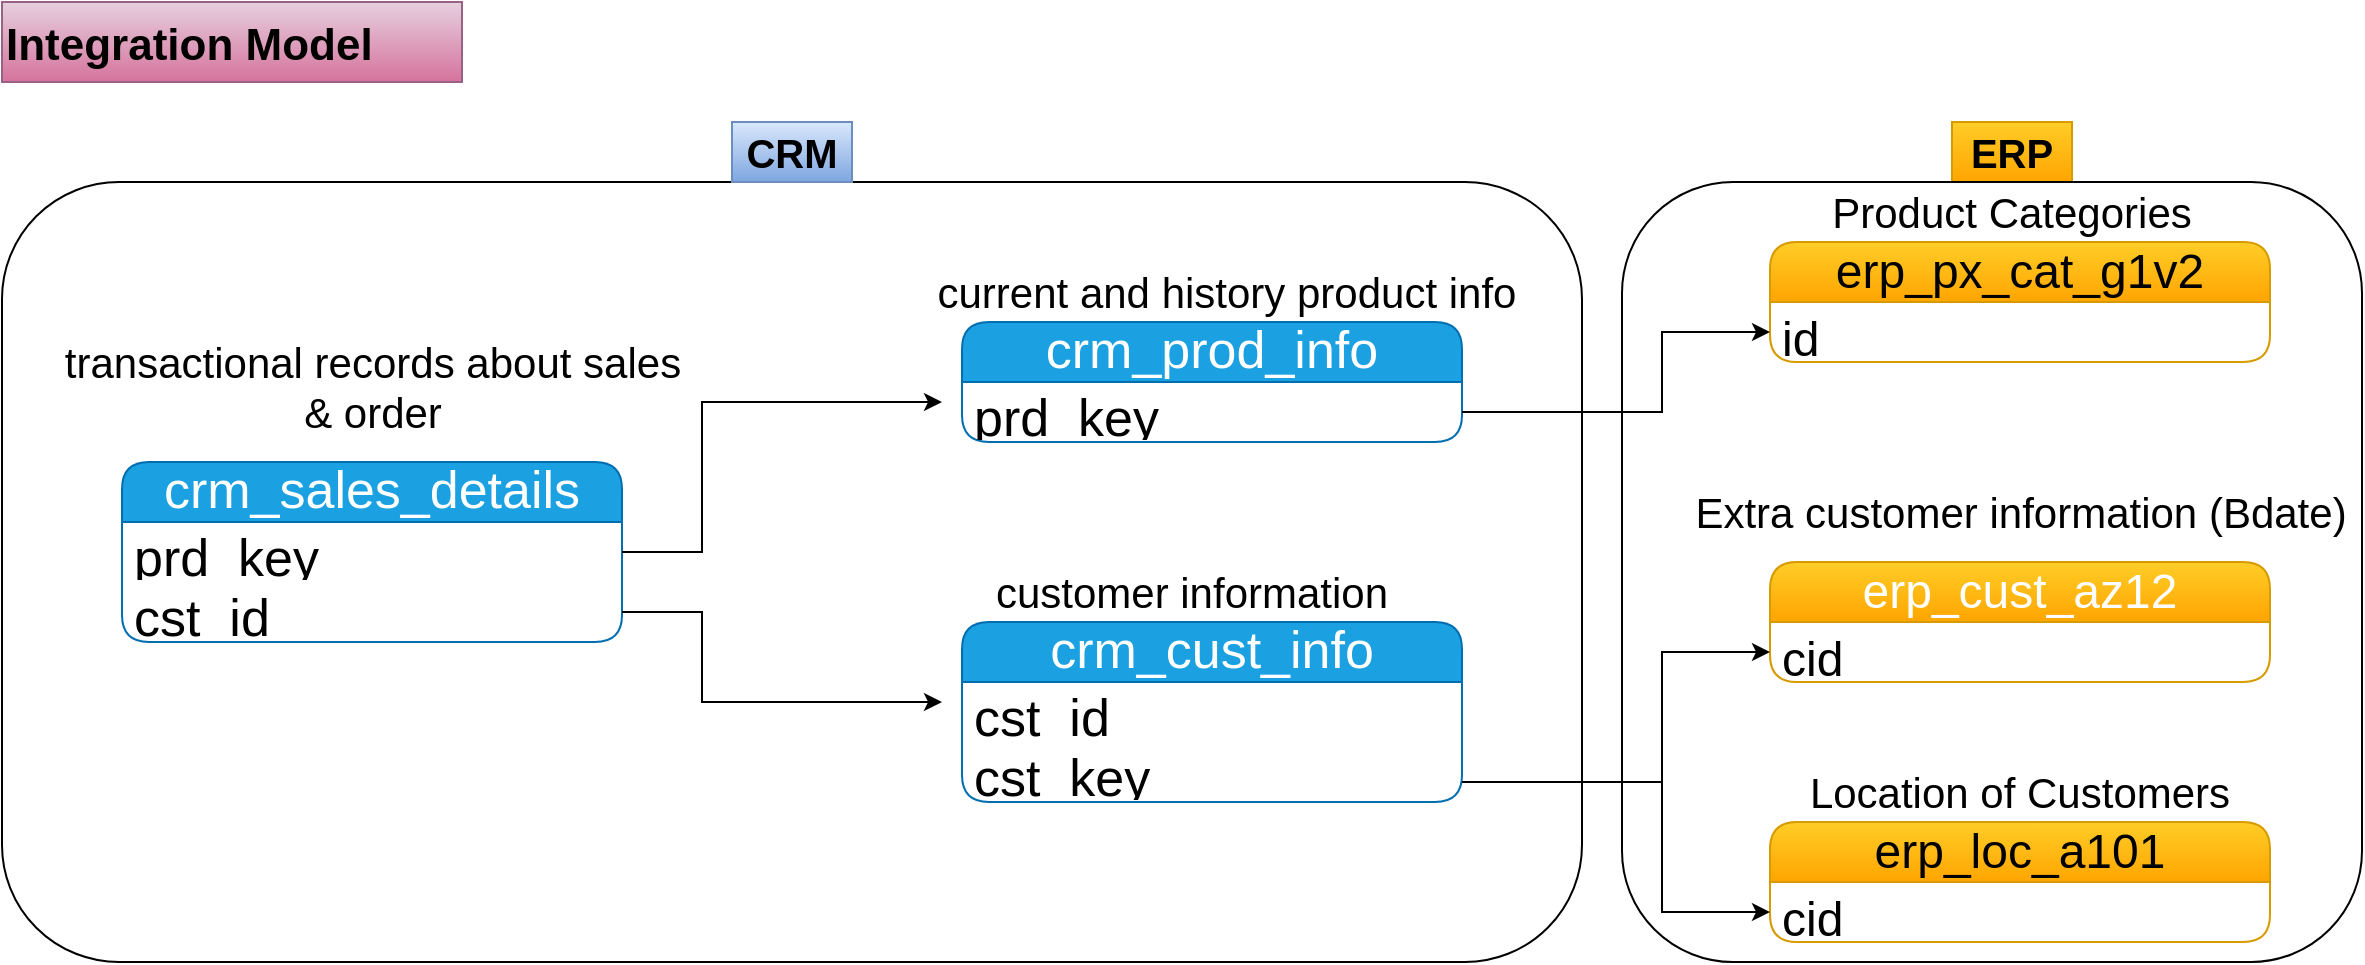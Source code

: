<mxfile version="26.2.2">
  <diagram name="Page-1" id="oOVt5ZyBEsCA2MVd8MUp">
    <mxGraphModel dx="7107" dy="5959" grid="1" gridSize="10" guides="1" tooltips="1" connect="1" arrows="1" fold="1" page="1" pageScale="1" pageWidth="827" pageHeight="1169" math="0" shadow="0">
      <root>
        <mxCell id="0" />
        <mxCell id="1" parent="0" />
        <mxCell id="VR652VqxglArZezylCzY-1" value="&lt;h1 style=&quot;margin-top: 0px;&quot;&gt;&lt;font style=&quot;font-size: 22px;&quot;&gt;Integration Model&lt;/font&gt;&lt;/h1&gt;&lt;p&gt;&lt;font style=&quot;font-size: 6px;&quot;&gt;&amp;nbsp;&amp;nbsp;&lt;/font&gt;&lt;/p&gt;" style="text;html=1;whiteSpace=wrap;overflow=hidden;rounded=0;rotation=0;fillColor=#e6d0de;gradientColor=#d5739d;strokeColor=#996185;" parent="1" vertex="1">
          <mxGeometry x="-4590" y="-3590" width="230" height="40" as="geometry" />
        </mxCell>
        <mxCell id="VR652VqxglArZezylCzY-2" value="crm_cust_info" style="swimlane;fontStyle=0;childLayout=stackLayout;horizontal=1;startSize=30;horizontalStack=0;resizeParent=1;resizeParentMax=0;resizeLast=0;collapsible=1;marginBottom=0;whiteSpace=wrap;html=1;rounded=1;align=center;verticalAlign=top;fontFamily=Helvetica;fontSize=26;fontColor=#ffffff;fillColor=#1ba1e2;strokeColor=#006EAF;spacingTop=-8;" parent="1" vertex="1">
          <mxGeometry x="-4110" y="-3280" width="250" height="90" as="geometry" />
        </mxCell>
        <mxCell id="VR652VqxglArZezylCzY-3" value="cst_id" style="text;strokeColor=none;fillColor=none;align=left;verticalAlign=middle;spacingLeft=4;spacingRight=4;overflow=hidden;points=[[0,0.5],[1,0.5]];portConstraint=eastwest;rotatable=0;whiteSpace=wrap;html=1;fontFamily=Helvetica;fontSize=26;fontColor=default;" parent="VR652VqxglArZezylCzY-2" vertex="1">
          <mxGeometry y="30" width="250" height="30" as="geometry" />
        </mxCell>
        <mxCell id="VR652VqxglArZezylCzY-22" value="cst_key" style="text;strokeColor=none;fillColor=none;align=left;verticalAlign=middle;spacingLeft=4;spacingRight=4;overflow=hidden;points=[[0,0.5],[1,0.5]];portConstraint=eastwest;rotatable=0;whiteSpace=wrap;html=1;fontFamily=Helvetica;fontSize=26;fontColor=default;" parent="VR652VqxglArZezylCzY-2" vertex="1">
          <mxGeometry y="60" width="250" height="30" as="geometry" />
        </mxCell>
        <mxCell id="VR652VqxglArZezylCzY-6" value="&lt;font style=&quot;font-size: 21px;&quot;&gt;customer information&lt;/font&gt;" style="text;html=1;align=center;verticalAlign=middle;whiteSpace=wrap;rounded=0;fontFamily=Helvetica;fontSize=12;fontColor=default;" parent="1" vertex="1">
          <mxGeometry x="-4100" y="-3310" width="210" height="30" as="geometry" />
        </mxCell>
        <mxCell id="VR652VqxglArZezylCzY-7" value="crm_prod_info" style="swimlane;fontStyle=0;childLayout=stackLayout;horizontal=1;startSize=30;horizontalStack=0;resizeParent=1;resizeParentMax=0;resizeLast=0;collapsible=1;marginBottom=0;whiteSpace=wrap;html=1;rounded=1;align=center;verticalAlign=top;fontFamily=Helvetica;fontSize=26;fontColor=#ffffff;fillColor=#1ba1e2;strokeColor=#006EAF;spacingTop=-8;" parent="1" vertex="1">
          <mxGeometry x="-4110" y="-3430" width="250" height="60" as="geometry" />
        </mxCell>
        <mxCell id="VR652VqxglArZezylCzY-8" value="prd_key" style="text;strokeColor=none;fillColor=none;align=left;verticalAlign=middle;spacingLeft=4;spacingRight=4;overflow=hidden;points=[[0,0.5],[1,0.5]];portConstraint=eastwest;rotatable=0;whiteSpace=wrap;html=1;fontFamily=Helvetica;fontSize=26;fontColor=default;" parent="VR652VqxglArZezylCzY-7" vertex="1">
          <mxGeometry y="30" width="250" height="30" as="geometry" />
        </mxCell>
        <mxCell id="VR652VqxglArZezylCzY-9" value="&lt;font style=&quot;font-size: 21px;&quot;&gt;current and history product info&lt;/font&gt;" style="text;html=1;align=center;verticalAlign=middle;whiteSpace=wrap;rounded=0;fontFamily=Helvetica;fontSize=12;fontColor=default;" parent="1" vertex="1">
          <mxGeometry x="-4135" y="-3460" width="315" height="30" as="geometry" />
        </mxCell>
        <mxCell id="VR652VqxglArZezylCzY-10" value="&lt;font style=&quot;font-size: 21px;&quot;&gt;transactional records about sales &amp;amp; order&lt;/font&gt;&lt;div&gt;&lt;font style=&quot;font-size: 21px;&quot;&gt;&lt;br&gt;&lt;/font&gt;&lt;/div&gt;" style="text;html=1;align=center;verticalAlign=middle;whiteSpace=wrap;rounded=0;fontFamily=Helvetica;fontSize=12;fontColor=default;" parent="1" vertex="1">
          <mxGeometry x="-4562.5" y="-3400" width="315" height="30" as="geometry" />
        </mxCell>
        <mxCell id="VR652VqxglArZezylCzY-11" value="crm_sales_details&lt;div&gt;&lt;br&gt;&lt;/div&gt;" style="swimlane;fontStyle=0;childLayout=stackLayout;horizontal=1;startSize=30;horizontalStack=0;resizeParent=1;resizeParentMax=0;resizeLast=0;collapsible=1;marginBottom=0;whiteSpace=wrap;html=1;rounded=1;align=center;verticalAlign=top;fontFamily=Helvetica;fontSize=26;fontColor=#ffffff;fillColor=#1ba1e2;strokeColor=#006EAF;spacingTop=-8;" parent="1" vertex="1">
          <mxGeometry x="-4530" y="-3360" width="250" height="90" as="geometry" />
        </mxCell>
        <mxCell id="VR652VqxglArZezylCzY-12" value="prd_key" style="text;strokeColor=none;fillColor=none;align=left;verticalAlign=middle;spacingLeft=4;spacingRight=4;overflow=hidden;points=[[0,0.5],[1,0.5]];portConstraint=eastwest;rotatable=0;whiteSpace=wrap;html=1;fontFamily=Helvetica;fontSize=26;fontColor=default;" parent="VR652VqxglArZezylCzY-11" vertex="1">
          <mxGeometry y="30" width="250" height="30" as="geometry" />
        </mxCell>
        <mxCell id="VR652VqxglArZezylCzY-13" value="cst_id" style="text;strokeColor=none;fillColor=none;align=left;verticalAlign=middle;spacingLeft=4;spacingRight=4;overflow=hidden;points=[[0,0.5],[1,0.5]];portConstraint=eastwest;rotatable=0;whiteSpace=wrap;html=1;fontFamily=Helvetica;fontSize=26;fontColor=default;" parent="VR652VqxglArZezylCzY-11" vertex="1">
          <mxGeometry y="60" width="250" height="30" as="geometry" />
        </mxCell>
        <mxCell id="VR652VqxglArZezylCzY-14" value="" style="endArrow=classic;html=1;rounded=0;fontFamily=Helvetica;fontSize=12;fontColor=default;exitX=1;exitY=0.5;exitDx=0;exitDy=0;" parent="1" source="VR652VqxglArZezylCzY-13" edge="1">
          <mxGeometry width="50" height="50" relative="1" as="geometry">
            <mxPoint x="-4280" y="-3310" as="sourcePoint" />
            <mxPoint x="-4120" y="-3240" as="targetPoint" />
            <Array as="points">
              <mxPoint x="-4240" y="-3285" />
              <mxPoint x="-4240" y="-3240" />
            </Array>
          </mxGeometry>
        </mxCell>
        <mxCell id="VR652VqxglArZezylCzY-16" value="" style="endArrow=classic;html=1;rounded=0;fontFamily=Helvetica;fontSize=12;fontColor=default;exitX=1;exitY=0.5;exitDx=0;exitDy=0;" parent="1" source="VR652VqxglArZezylCzY-12" edge="1">
          <mxGeometry width="50" height="50" relative="1" as="geometry">
            <mxPoint x="-4240" y="-3280" as="sourcePoint" />
            <mxPoint x="-4120" y="-3390" as="targetPoint" />
            <Array as="points">
              <mxPoint x="-4240" y="-3315" />
              <mxPoint x="-4240" y="-3390" />
            </Array>
          </mxGeometry>
        </mxCell>
        <mxCell id="VR652VqxglArZezylCzY-18" value="&lt;span style=&quot;color: rgb(255, 255, 255); font-size: 24px; text-align: left;&quot;&gt;erp_cust_az12&lt;/span&gt;" style="swimlane;fontStyle=0;childLayout=stackLayout;horizontal=1;startSize=30;horizontalStack=0;resizeParent=1;resizeParentMax=0;resizeLast=0;collapsible=1;marginBottom=0;whiteSpace=wrap;html=1;rounded=1;align=center;verticalAlign=top;fontFamily=Helvetica;fontSize=26;spacingTop=-8;fillColor=#ffcd28;gradientColor=#ffa500;strokeColor=#d79b00;" parent="1" vertex="1">
          <mxGeometry x="-3706" y="-3310" width="250" height="60" as="geometry" />
        </mxCell>
        <mxCell id="VR652VqxglArZezylCzY-19" value="&lt;font style=&quot;font-size: 24px;&quot;&gt;cid&lt;/font&gt;" style="text;strokeColor=none;fillColor=none;align=left;verticalAlign=middle;spacingLeft=4;spacingRight=4;overflow=hidden;points=[[0,0.5],[1,0.5]];portConstraint=eastwest;rotatable=0;whiteSpace=wrap;html=1;fontFamily=Helvetica;fontSize=26;fontColor=default;" parent="VR652VqxglArZezylCzY-18" vertex="1">
          <mxGeometry y="30" width="250" height="30" as="geometry" />
        </mxCell>
        <mxCell id="VR652VqxglArZezylCzY-20" value="&lt;font style=&quot;font-size: 21px;&quot;&gt;Extra customer information (Bdate)&lt;/font&gt;" style="text;html=1;align=center;verticalAlign=middle;whiteSpace=wrap;rounded=0;fontFamily=Helvetica;fontSize=12;fontColor=default;" parent="1" vertex="1">
          <mxGeometry x="-3746.5" y="-3350" width="331" height="30" as="geometry" />
        </mxCell>
        <mxCell id="VR652VqxglArZezylCzY-23" value="" style="endArrow=classic;html=1;rounded=0;fontFamily=Helvetica;fontSize=12;fontColor=default;exitX=1;exitY=0.667;exitDx=0;exitDy=0;exitPerimeter=0;entryX=0;entryY=0.5;entryDx=0;entryDy=0;" parent="1" source="VR652VqxglArZezylCzY-22" target="VR652VqxglArZezylCzY-19" edge="1">
          <mxGeometry width="50" height="50" relative="1" as="geometry">
            <mxPoint x="-3881" y="-3075" as="sourcePoint" />
            <mxPoint x="-3721" y="-3150" as="targetPoint" />
            <Array as="points">
              <mxPoint x="-3760" y="-3200" />
              <mxPoint x="-3760" y="-3265" />
            </Array>
          </mxGeometry>
        </mxCell>
        <mxCell id="VR652VqxglArZezylCzY-24" value="&lt;div style=&quot;text-align: left;&quot;&gt;&lt;span style=&quot;background-color: transparent; font-size: 24px;&quot;&gt;erp_loc_a101&lt;/span&gt;&lt;/div&gt;" style="swimlane;fontStyle=0;childLayout=stackLayout;horizontal=1;startSize=30;horizontalStack=0;resizeParent=1;resizeParentMax=0;resizeLast=0;collapsible=1;marginBottom=0;whiteSpace=wrap;html=1;rounded=1;align=center;verticalAlign=top;fontFamily=Helvetica;fontSize=26;spacingTop=-8;fillColor=#ffcd28;gradientColor=#ffa500;strokeColor=#d79b00;" parent="1" vertex="1">
          <mxGeometry x="-3706" y="-3180" width="250" height="60" as="geometry" />
        </mxCell>
        <mxCell id="VR652VqxglArZezylCzY-25" value="&lt;font style=&quot;font-size: 24px;&quot;&gt;cid&lt;/font&gt;" style="text;strokeColor=none;fillColor=none;align=left;verticalAlign=middle;spacingLeft=4;spacingRight=4;overflow=hidden;points=[[0,0.5],[1,0.5]];portConstraint=eastwest;rotatable=0;whiteSpace=wrap;html=1;fontFamily=Helvetica;fontSize=26;fontColor=default;" parent="VR652VqxglArZezylCzY-24" vertex="1">
          <mxGeometry y="30" width="250" height="30" as="geometry" />
        </mxCell>
        <mxCell id="VR652VqxglArZezylCzY-26" value="&lt;font style=&quot;font-size: 21px;&quot;&gt;Location of Customers&lt;/font&gt;" style="text;html=1;align=center;verticalAlign=middle;whiteSpace=wrap;rounded=0;fontFamily=Helvetica;fontSize=12;fontColor=default;" parent="1" vertex="1">
          <mxGeometry x="-3721" y="-3210" width="280" height="30" as="geometry" />
        </mxCell>
        <mxCell id="VR652VqxglArZezylCzY-27" value="" style="endArrow=classic;html=1;rounded=0;fontFamily=Helvetica;fontSize=12;fontColor=default;entryX=0;entryY=0.5;entryDx=0;entryDy=0;" parent="1" target="VR652VqxglArZezylCzY-25" edge="1">
          <mxGeometry width="50" height="50" relative="1" as="geometry">
            <mxPoint x="-3860" y="-3200" as="sourcePoint" />
            <mxPoint x="-3722" y="-2990" as="targetPoint" />
            <Array as="points">
              <mxPoint x="-3760" y="-3200" />
              <mxPoint x="-3760" y="-3135" />
            </Array>
          </mxGeometry>
        </mxCell>
        <mxCell id="VR652VqxglArZezylCzY-28" value="&lt;div style=&quot;text-align: left;&quot;&gt;&lt;span style=&quot;font-size: 24px;&quot;&gt;erp_px_cat_g1v2&lt;/span&gt;&lt;/div&gt;" style="swimlane;fontStyle=0;childLayout=stackLayout;horizontal=1;startSize=30;horizontalStack=0;resizeParent=1;resizeParentMax=0;resizeLast=0;collapsible=1;marginBottom=0;whiteSpace=wrap;html=1;rounded=1;align=center;verticalAlign=top;fontFamily=Helvetica;fontSize=26;spacingTop=-8;fillColor=#ffcd28;gradientColor=#ffa500;strokeColor=#d79b00;" parent="1" vertex="1">
          <mxGeometry x="-3706" y="-3470" width="250" height="60" as="geometry" />
        </mxCell>
        <mxCell id="VR652VqxglArZezylCzY-29" value="&lt;font style=&quot;font-size: 24px;&quot;&gt;id&lt;/font&gt;" style="text;strokeColor=none;fillColor=none;align=left;verticalAlign=middle;spacingLeft=4;spacingRight=4;overflow=hidden;points=[[0,0.5],[1,0.5]];portConstraint=eastwest;rotatable=0;whiteSpace=wrap;html=1;fontFamily=Helvetica;fontSize=26;fontColor=default;" parent="VR652VqxglArZezylCzY-28" vertex="1">
          <mxGeometry y="30" width="250" height="30" as="geometry" />
        </mxCell>
        <mxCell id="VR652VqxglArZezylCzY-30" value="&lt;font style=&quot;font-size: 21px;&quot;&gt;Product Categories&lt;/font&gt;" style="text;html=1;align=center;verticalAlign=middle;whiteSpace=wrap;rounded=0;fontFamily=Helvetica;fontSize=12;fontColor=default;" parent="1" vertex="1">
          <mxGeometry x="-3725" y="-3500" width="280" height="30" as="geometry" />
        </mxCell>
        <mxCell id="VR652VqxglArZezylCzY-33" value="" style="endArrow=classic;html=1;rounded=0;fontFamily=Helvetica;fontSize=12;fontColor=default;exitX=1;exitY=0.5;exitDx=0;exitDy=0;entryX=0;entryY=0.5;entryDx=0;entryDy=0;" parent="1" source="VR652VqxglArZezylCzY-8" target="VR652VqxglArZezylCzY-29" edge="1">
          <mxGeometry width="50" height="50" relative="1" as="geometry">
            <mxPoint x="-3756" y="-3340" as="sourcePoint" />
            <mxPoint x="-3706" y="-3390" as="targetPoint" />
            <Array as="points">
              <mxPoint x="-3760" y="-3385" />
              <mxPoint x="-3760" y="-3425" />
            </Array>
          </mxGeometry>
        </mxCell>
        <mxCell id="VR652VqxglArZezylCzY-34" value="" style="rounded=1;whiteSpace=wrap;html=1;align=left;verticalAlign=top;fontFamily=Helvetica;fontSize=12;fontColor=default;fillColor=none;gradientColor=none;" parent="1" vertex="1">
          <mxGeometry x="-4590" y="-3500" width="790" height="390" as="geometry" />
        </mxCell>
        <mxCell id="VR652VqxglArZezylCzY-37" value="&lt;font style=&quot;font-size: 20px;&quot;&gt;&lt;b style=&quot;&quot;&gt;CRM&lt;/b&gt;&lt;/font&gt;" style="text;html=1;align=center;verticalAlign=middle;whiteSpace=wrap;rounded=0;fontFamily=Helvetica;fontSize=12;fillColor=#dae8fc;gradientColor=#7ea6e0;strokeColor=#6c8ebf;" parent="1" vertex="1">
          <mxGeometry x="-4225" y="-3530" width="60" height="30" as="geometry" />
        </mxCell>
        <mxCell id="VR652VqxglArZezylCzY-41" value="&lt;font style=&quot;font-size: 20px;&quot;&gt;&lt;b style=&quot;&quot;&gt;ERP&lt;/b&gt;&lt;/font&gt;" style="text;html=1;align=center;verticalAlign=middle;whiteSpace=wrap;rounded=0;fontFamily=Helvetica;fontSize=12;fillColor=#ffcd28;gradientColor=#ffa500;strokeColor=#d79b00;" parent="1" vertex="1">
          <mxGeometry x="-3615" y="-3530" width="60" height="30" as="geometry" />
        </mxCell>
        <mxCell id="VR652VqxglArZezylCzY-44" value="" style="rounded=1;whiteSpace=wrap;html=1;align=left;verticalAlign=top;fontFamily=Helvetica;fontSize=12;fontColor=default;fillColor=none;gradientColor=none;" parent="1" vertex="1">
          <mxGeometry x="-3780" y="-3500" width="370" height="390" as="geometry" />
        </mxCell>
      </root>
    </mxGraphModel>
  </diagram>
</mxfile>
